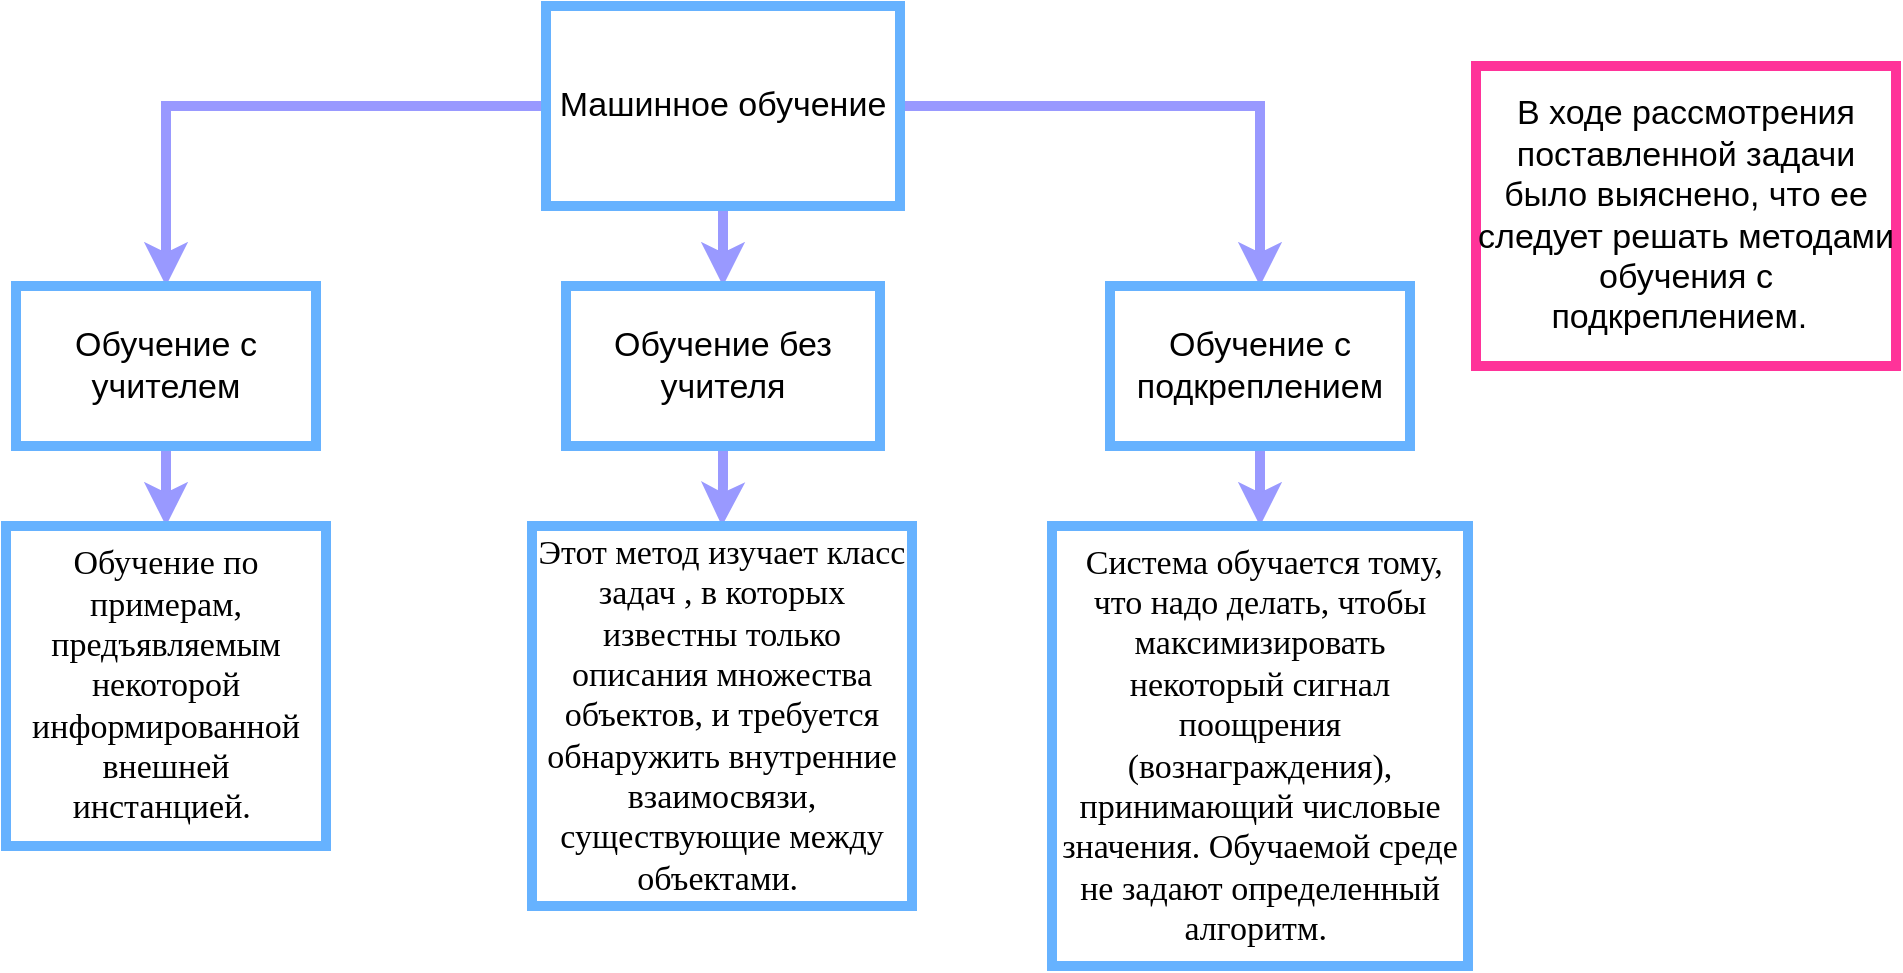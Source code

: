 <mxfile version="12.2.3" type="github" pages="1"><diagram id="YE4dT-BSyn-995C7km2M" name="Page-1"><mxGraphModel dx="932" dy="648" grid="1" gridSize="10" guides="1" tooltips="1" connect="1" arrows="1" fold="1" page="1" pageScale="1" pageWidth="827" pageHeight="1169" math="0" shadow="0"><root><mxCell id="0"/><mxCell id="1" parent="0"/><mxCell id="njpOKajNsTapTTinLuSs-6" style="edgeStyle=orthogonalEdgeStyle;rounded=0;orthogonalLoop=1;jettySize=auto;html=1;entryX=0.5;entryY=0;entryDx=0;entryDy=0;strokeWidth=5;strokeColor=#9999FF;" edge="1" parent="1" source="njpOKajNsTapTTinLuSs-1" target="njpOKajNsTapTTinLuSs-3"><mxGeometry relative="1" as="geometry"/></mxCell><mxCell id="njpOKajNsTapTTinLuSs-7" style="edgeStyle=orthogonalEdgeStyle;rounded=0;orthogonalLoop=1;jettySize=auto;html=1;entryX=0.5;entryY=0;entryDx=0;entryDy=0;strokeColor=#9999FF;strokeWidth=5;" edge="1" parent="1" source="njpOKajNsTapTTinLuSs-1" target="njpOKajNsTapTTinLuSs-2"><mxGeometry relative="1" as="geometry"/></mxCell><mxCell id="njpOKajNsTapTTinLuSs-8" style="edgeStyle=orthogonalEdgeStyle;rounded=0;orthogonalLoop=1;jettySize=auto;html=1;entryX=0.5;entryY=0;entryDx=0;entryDy=0;strokeColor=#9999FF;strokeWidth=5;" edge="1" parent="1" source="njpOKajNsTapTTinLuSs-1" target="njpOKajNsTapTTinLuSs-4"><mxGeometry relative="1" as="geometry"/></mxCell><mxCell id="njpOKajNsTapTTinLuSs-1" value="&lt;font style=&quot;font-size: 17px&quot;&gt;Машинное обучение&lt;/font&gt;" style="rounded=0;whiteSpace=wrap;html=1;strokeColor=#66B2FF;strokeWidth=5;" vertex="1" parent="1"><mxGeometry x="325" y="20" width="177" height="100" as="geometry"/></mxCell><mxCell id="njpOKajNsTapTTinLuSs-12" value="" style="edgeStyle=orthogonalEdgeStyle;rounded=0;orthogonalLoop=1;jettySize=auto;html=1;strokeColor=#9999FF;strokeWidth=5;" edge="1" parent="1" source="njpOKajNsTapTTinLuSs-2" target="njpOKajNsTapTTinLuSs-9"><mxGeometry relative="1" as="geometry"/></mxCell><mxCell id="njpOKajNsTapTTinLuSs-2" value="&lt;font style=&quot;font-size: 17px&quot;&gt;Обучение с учителем&lt;/font&gt;" style="rounded=0;whiteSpace=wrap;html=1;strokeColor=#66B2FF;strokeWidth=5;" vertex="1" parent="1"><mxGeometry x="60" y="160" width="150" height="80" as="geometry"/></mxCell><mxCell id="njpOKajNsTapTTinLuSs-13" value="" style="edgeStyle=orthogonalEdgeStyle;rounded=0;orthogonalLoop=1;jettySize=auto;html=1;strokeColor=#9999FF;strokeWidth=5;" edge="1" parent="1" source="njpOKajNsTapTTinLuSs-3" target="njpOKajNsTapTTinLuSs-10"><mxGeometry relative="1" as="geometry"/></mxCell><mxCell id="njpOKajNsTapTTinLuSs-3" value="&lt;font style=&quot;font-size: 17px&quot;&gt;Обучение без учителя&lt;/font&gt;" style="rounded=0;whiteSpace=wrap;html=1;strokeColor=#66B2FF;strokeWidth=5;" vertex="1" parent="1"><mxGeometry x="335" y="160" width="157" height="80" as="geometry"/></mxCell><mxCell id="njpOKajNsTapTTinLuSs-14" value="" style="edgeStyle=orthogonalEdgeStyle;rounded=0;orthogonalLoop=1;jettySize=auto;html=1;strokeColor=#9999FF;strokeWidth=5;" edge="1" parent="1" source="njpOKajNsTapTTinLuSs-4" target="njpOKajNsTapTTinLuSs-11"><mxGeometry relative="1" as="geometry"/></mxCell><mxCell id="njpOKajNsTapTTinLuSs-4" value="&lt;font style=&quot;font-size: 17px&quot;&gt;Обучение с подкреплением&lt;/font&gt;" style="rounded=0;whiteSpace=wrap;html=1;strokeColor=#66B2FF;strokeWidth=5;" vertex="1" parent="1"><mxGeometry x="607" y="160" width="150" height="80" as="geometry"/></mxCell><mxCell id="njpOKajNsTapTTinLuSs-9" value="&lt;span style=&quot;white-space: normal ; font-size: 17px ; font-family: &amp;#34;times new roman&amp;#34; , serif&quot;&gt;Обучение по примерам, предъявляемым некоторой информированной внешней инстанцией.&amp;nbsp;&lt;/span&gt;&lt;span style=&quot;font-size: medium ; white-space: normal&quot;&gt;&lt;/span&gt;" style="whiteSpace=wrap;html=1;aspect=fixed;strokeColor=#66B2FF;strokeWidth=5;" vertex="1" parent="1"><mxGeometry x="55" y="280" width="160" height="160" as="geometry"/></mxCell><mxCell id="njpOKajNsTapTTinLuSs-10" value="&lt;span style=&quot;white-space: normal ; font-family: &amp;#34;times new roman&amp;#34; , serif&quot;&gt;&lt;font style=&quot;font-size: 17px&quot;&gt;Этот метод изучает класс задач , в которых известны только описания множества объектов, и требуется обнаружить внутренние взаимосвязи, существующие между объектами.&amp;nbsp;&lt;/font&gt;&lt;/span&gt;&lt;span style=&quot;font-size: medium ; white-space: normal&quot;&gt;&lt;/span&gt;" style="whiteSpace=wrap;html=1;aspect=fixed;strokeColor=#66B2FF;strokeWidth=5;" vertex="1" parent="1"><mxGeometry x="318" y="280" width="190" height="190" as="geometry"/></mxCell><mxCell id="njpOKajNsTapTTinLuSs-11" value="&lt;span style=&quot;white-space: normal ; font-family: &amp;#34;times new roman&amp;#34; , serif&quot;&gt;&lt;font style=&quot;font-size: 17px&quot;&gt;&amp;nbsp;Система обучается тому, что надо делать, чтобы максимизировать некоторый сигнал поощрения (вознаграждения), принимающий числовые значения. Обучаемой среде не задают определенный алгоритм.&amp;nbsp;&lt;/font&gt;&lt;/span&gt;&lt;span style=&quot;font-size: medium ; white-space: normal&quot;&gt;&lt;/span&gt;" style="rounded=0;whiteSpace=wrap;html=1;strokeColor=#66B2FF;strokeWidth=5;" vertex="1" parent="1"><mxGeometry x="578" y="280" width="208" height="220" as="geometry"/></mxCell><mxCell id="njpOKajNsTapTTinLuSs-15" value="&lt;font style=&quot;font-size: 17px&quot;&gt;В ходе рассмотрения поставленной задачи было выяснено, что ее следует решать методами обучения с подкреплением.&lt;/font&gt; &amp;nbsp;" style="rounded=0;whiteSpace=wrap;html=1;strokeColor=#FF3399;strokeWidth=5;" vertex="1" parent="1"><mxGeometry x="790" y="50" width="210" height="150" as="geometry"/></mxCell></root></mxGraphModel></diagram></mxfile>